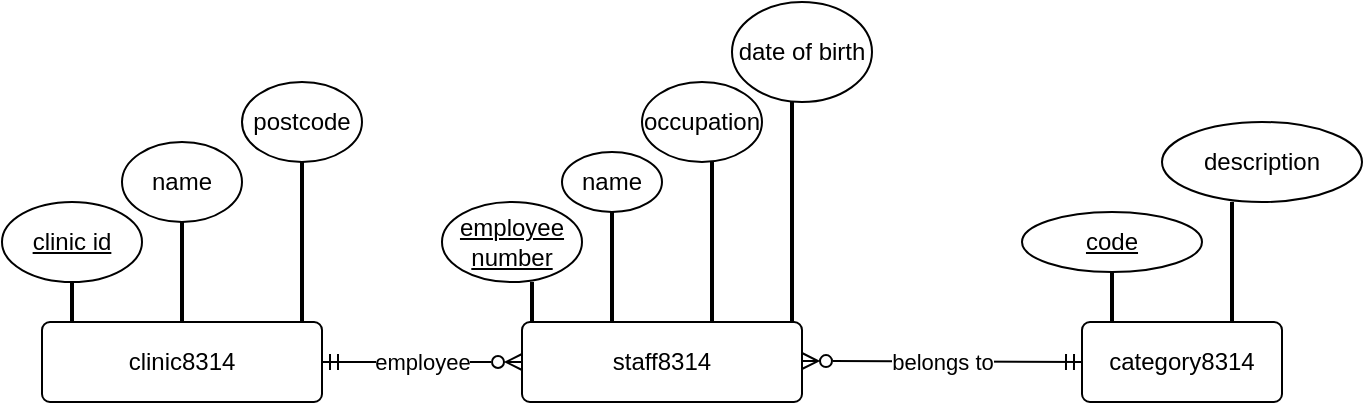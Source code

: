 <mxfile version="18.0.5" type="github">
  <diagram id="R2lEEEUBdFMjLlhIrx00" name="Page-1">
    <mxGraphModel dx="1038" dy="579" grid="1" gridSize="10" guides="1" tooltips="1" connect="1" arrows="1" fold="1" page="1" pageScale="1" pageWidth="850" pageHeight="1100" math="0" shadow="0" extFonts="Permanent Marker^https://fonts.googleapis.com/css?family=Permanent+Marker">
      <root>
        <mxCell id="0" />
        <mxCell id="1" parent="0" />
        <mxCell id="xV1c-Uvib_8-AJtbmz_n-29" value="clinic8314" style="rounded=1;arcSize=10;whiteSpace=wrap;html=1;align=center;" vertex="1" parent="1">
          <mxGeometry x="80" y="280" width="140" height="40" as="geometry" />
        </mxCell>
        <mxCell id="xV1c-Uvib_8-AJtbmz_n-30" value="staff8314" style="rounded=1;arcSize=10;whiteSpace=wrap;html=1;align=center;" vertex="1" parent="1">
          <mxGeometry x="320" y="280" width="140" height="40" as="geometry" />
        </mxCell>
        <mxCell id="xV1c-Uvib_8-AJtbmz_n-31" value="category8314" style="rounded=1;arcSize=10;whiteSpace=wrap;html=1;align=center;" vertex="1" parent="1">
          <mxGeometry x="600" y="280" width="100" height="40" as="geometry" />
        </mxCell>
        <mxCell id="xV1c-Uvib_8-AJtbmz_n-32" value="" style="endArrow=ERzeroToMany;html=1;rounded=0;exitX=1;exitY=0.5;exitDx=0;exitDy=0;startArrow=ERmandOne;startFill=0;endFill=0;entryX=0;entryY=0.5;entryDx=0;entryDy=0;" edge="1" parent="1" source="xV1c-Uvib_8-AJtbmz_n-29" target="xV1c-Uvib_8-AJtbmz_n-30">
          <mxGeometry relative="1" as="geometry">
            <mxPoint x="260" y="299.5" as="sourcePoint" />
            <mxPoint x="360" y="299.5" as="targetPoint" />
          </mxGeometry>
        </mxCell>
        <mxCell id="xV1c-Uvib_8-AJtbmz_n-33" value="employee" style="edgeLabel;resizable=0;html=1;align=center;verticalAlign=middle;fontStyle=0" connectable="0" vertex="1" parent="xV1c-Uvib_8-AJtbmz_n-32">
          <mxGeometry relative="1" as="geometry" />
        </mxCell>
        <mxCell id="xV1c-Uvib_8-AJtbmz_n-34" value="" style="endArrow=ERmandOne;html=1;rounded=0;entryX=0;entryY=0.5;entryDx=0;entryDy=0;startArrow=ERzeroToMany;startFill=0;endFill=0;" edge="1" parent="1" target="xV1c-Uvib_8-AJtbmz_n-31">
          <mxGeometry relative="1" as="geometry">
            <mxPoint x="460" y="299.5" as="sourcePoint" />
            <mxPoint x="560" y="299.5" as="targetPoint" />
          </mxGeometry>
        </mxCell>
        <mxCell id="xV1c-Uvib_8-AJtbmz_n-35" value="belongs to" style="edgeLabel;resizable=0;html=1;align=center;verticalAlign=middle;fontStyle=0" connectable="0" vertex="1" parent="xV1c-Uvib_8-AJtbmz_n-34">
          <mxGeometry relative="1" as="geometry" />
        </mxCell>
        <mxCell id="xV1c-Uvib_8-AJtbmz_n-37" value="postcode" style="ellipse;whiteSpace=wrap;html=1;align=center;" vertex="1" parent="1">
          <mxGeometry x="180" y="160" width="60" height="40" as="geometry" />
        </mxCell>
        <mxCell id="xV1c-Uvib_8-AJtbmz_n-38" value="name" style="ellipse;whiteSpace=wrap;html=1;align=center;" vertex="1" parent="1">
          <mxGeometry x="120" y="190" width="60" height="40" as="geometry" />
        </mxCell>
        <mxCell id="xV1c-Uvib_8-AJtbmz_n-39" value="clinic id" style="ellipse;whiteSpace=wrap;html=1;align=center;fontStyle=4" vertex="1" parent="1">
          <mxGeometry x="60" y="220" width="70" height="40" as="geometry" />
        </mxCell>
        <mxCell id="xV1c-Uvib_8-AJtbmz_n-40" value="date of birth" style="ellipse;whiteSpace=wrap;html=1;align=center;" vertex="1" parent="1">
          <mxGeometry x="425" y="120" width="70" height="50" as="geometry" />
        </mxCell>
        <mxCell id="xV1c-Uvib_8-AJtbmz_n-41" value="occupation" style="ellipse;whiteSpace=wrap;html=1;align=center;" vertex="1" parent="1">
          <mxGeometry x="380" y="160" width="60" height="40" as="geometry" />
        </mxCell>
        <mxCell id="xV1c-Uvib_8-AJtbmz_n-42" value="name" style="ellipse;whiteSpace=wrap;html=1;align=center;" vertex="1" parent="1">
          <mxGeometry x="340" y="195" width="50" height="30" as="geometry" />
        </mxCell>
        <mxCell id="xV1c-Uvib_8-AJtbmz_n-43" value="employee number" style="ellipse;whiteSpace=wrap;html=1;align=center;fontStyle=4" vertex="1" parent="1">
          <mxGeometry x="280" y="220" width="70" height="40" as="geometry" />
        </mxCell>
        <mxCell id="xV1c-Uvib_8-AJtbmz_n-44" value="description" style="ellipse;whiteSpace=wrap;html=1;align=center;" vertex="1" parent="1">
          <mxGeometry x="640" y="180" width="100" height="40" as="geometry" />
        </mxCell>
        <mxCell id="xV1c-Uvib_8-AJtbmz_n-45" value="code" style="ellipse;whiteSpace=wrap;html=1;align=center;fontStyle=4" vertex="1" parent="1">
          <mxGeometry x="570" y="225" width="90" height="30" as="geometry" />
        </mxCell>
        <mxCell id="xV1c-Uvib_8-AJtbmz_n-46" value="" style="line;strokeWidth=2;direction=south;html=1;" vertex="1" parent="1">
          <mxGeometry x="450" y="170" width="10" height="110" as="geometry" />
        </mxCell>
        <mxCell id="xV1c-Uvib_8-AJtbmz_n-47" value="" style="line;strokeWidth=2;direction=south;html=1;" vertex="1" parent="1">
          <mxGeometry x="410" y="200" width="10" height="80" as="geometry" />
        </mxCell>
        <mxCell id="xV1c-Uvib_8-AJtbmz_n-48" value="" style="line;strokeWidth=2;direction=south;html=1;" vertex="1" parent="1">
          <mxGeometry x="360" y="225" width="10" height="55" as="geometry" />
        </mxCell>
        <mxCell id="xV1c-Uvib_8-AJtbmz_n-49" value="" style="line;strokeWidth=2;direction=south;html=1;" vertex="1" parent="1">
          <mxGeometry x="320" y="260" width="10" height="20" as="geometry" />
        </mxCell>
        <mxCell id="xV1c-Uvib_8-AJtbmz_n-50" value="" style="line;strokeWidth=2;direction=south;html=1;" vertex="1" parent="1">
          <mxGeometry x="670" y="220" width="10" height="60" as="geometry" />
        </mxCell>
        <mxCell id="xV1c-Uvib_8-AJtbmz_n-51" value="" style="line;strokeWidth=2;direction=south;html=1;" vertex="1" parent="1">
          <mxGeometry x="610" y="255" width="10" height="25" as="geometry" />
        </mxCell>
        <mxCell id="xV1c-Uvib_8-AJtbmz_n-52" value="" style="line;strokeWidth=2;direction=south;html=1;" vertex="1" parent="1">
          <mxGeometry x="205" y="200" width="10" height="80" as="geometry" />
        </mxCell>
        <mxCell id="xV1c-Uvib_8-AJtbmz_n-53" value="" style="line;strokeWidth=2;direction=south;html=1;" vertex="1" parent="1">
          <mxGeometry x="145" y="230" width="10" height="50" as="geometry" />
        </mxCell>
        <mxCell id="xV1c-Uvib_8-AJtbmz_n-54" value="" style="line;strokeWidth=2;direction=south;html=1;" vertex="1" parent="1">
          <mxGeometry x="90" y="260" width="10" height="20" as="geometry" />
        </mxCell>
      </root>
    </mxGraphModel>
  </diagram>
</mxfile>
